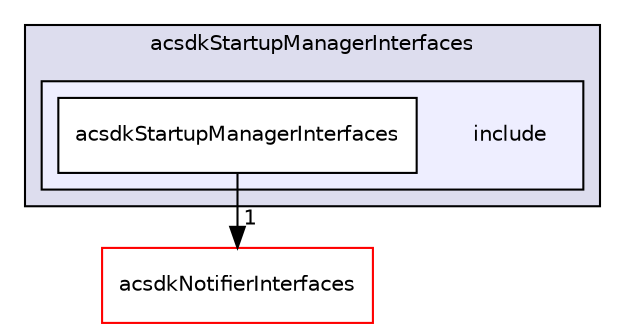 digraph "/workplace/avs-device-sdk/shared/acsdkStartupManagerInterfaces/include" {
  compound=true
  node [ fontsize="10", fontname="Helvetica"];
  edge [ labelfontsize="10", labelfontname="Helvetica"];
  subgraph clusterdir_db7c1f4866d3e190a24d7d9d9eb0fe40 {
    graph [ bgcolor="#ddddee", pencolor="black", label="acsdkStartupManagerInterfaces" fontname="Helvetica", fontsize="10", URL="dir_db7c1f4866d3e190a24d7d9d9eb0fe40.html"]
  subgraph clusterdir_5ebe73012e0b50c4004a537d2162c809 {
    graph [ bgcolor="#eeeeff", pencolor="black", label="" URL="dir_5ebe73012e0b50c4004a537d2162c809.html"];
    dir_5ebe73012e0b50c4004a537d2162c809 [shape=plaintext label="include"];
    dir_a4abef3bc37fa82559df2e01e5456181 [shape=box label="acsdkStartupManagerInterfaces" color="black" fillcolor="white" style="filled" URL="dir_a4abef3bc37fa82559df2e01e5456181.html"];
  }
  }
  dir_d3cfb0f75dbe2fd43efeb9e5a78af15e [shape=box label="acsdkNotifierInterfaces" fillcolor="white" style="filled" color="red" URL="dir_d3cfb0f75dbe2fd43efeb9e5a78af15e.html"];
  dir_a4abef3bc37fa82559df2e01e5456181->dir_d3cfb0f75dbe2fd43efeb9e5a78af15e [headlabel="1", labeldistance=1.5 headhref="dir_000633_000609.html"];
}
